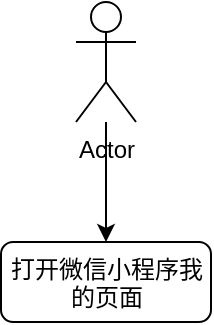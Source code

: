 <mxfile version="21.1.7" type="github">
  <diagram name="第 1 页" id="4XB7JFKkOnBG5gGi_P8B">
    <mxGraphModel dx="1416" dy="735" grid="1" gridSize="10" guides="1" tooltips="1" connect="1" arrows="1" fold="1" page="1" pageScale="1" pageWidth="827" pageHeight="1169" math="0" shadow="0">
      <root>
        <mxCell id="0" />
        <mxCell id="1" parent="0" />
        <mxCell id="mW4Ink5AOVUGKcEt3jjE-3" value="" style="edgeStyle=orthogonalEdgeStyle;rounded=0;orthogonalLoop=1;jettySize=auto;html=1;" edge="1" parent="1" source="mW4Ink5AOVUGKcEt3jjE-1" target="mW4Ink5AOVUGKcEt3jjE-2">
          <mxGeometry relative="1" as="geometry" />
        </mxCell>
        <mxCell id="mW4Ink5AOVUGKcEt3jjE-1" value="Actor" style="shape=umlActor;verticalLabelPosition=bottom;verticalAlign=top;html=1;outlineConnect=0;" vertex="1" parent="1">
          <mxGeometry x="370" y="30" width="30" height="60" as="geometry" />
        </mxCell>
        <mxCell id="mW4Ink5AOVUGKcEt3jjE-2" value="打开微信小程序我的页面" style="rounded=1;whiteSpace=wrap;html=1;verticalAlign=top;" vertex="1" parent="1">
          <mxGeometry x="332.5" y="150" width="105" height="40" as="geometry" />
        </mxCell>
      </root>
    </mxGraphModel>
  </diagram>
</mxfile>
